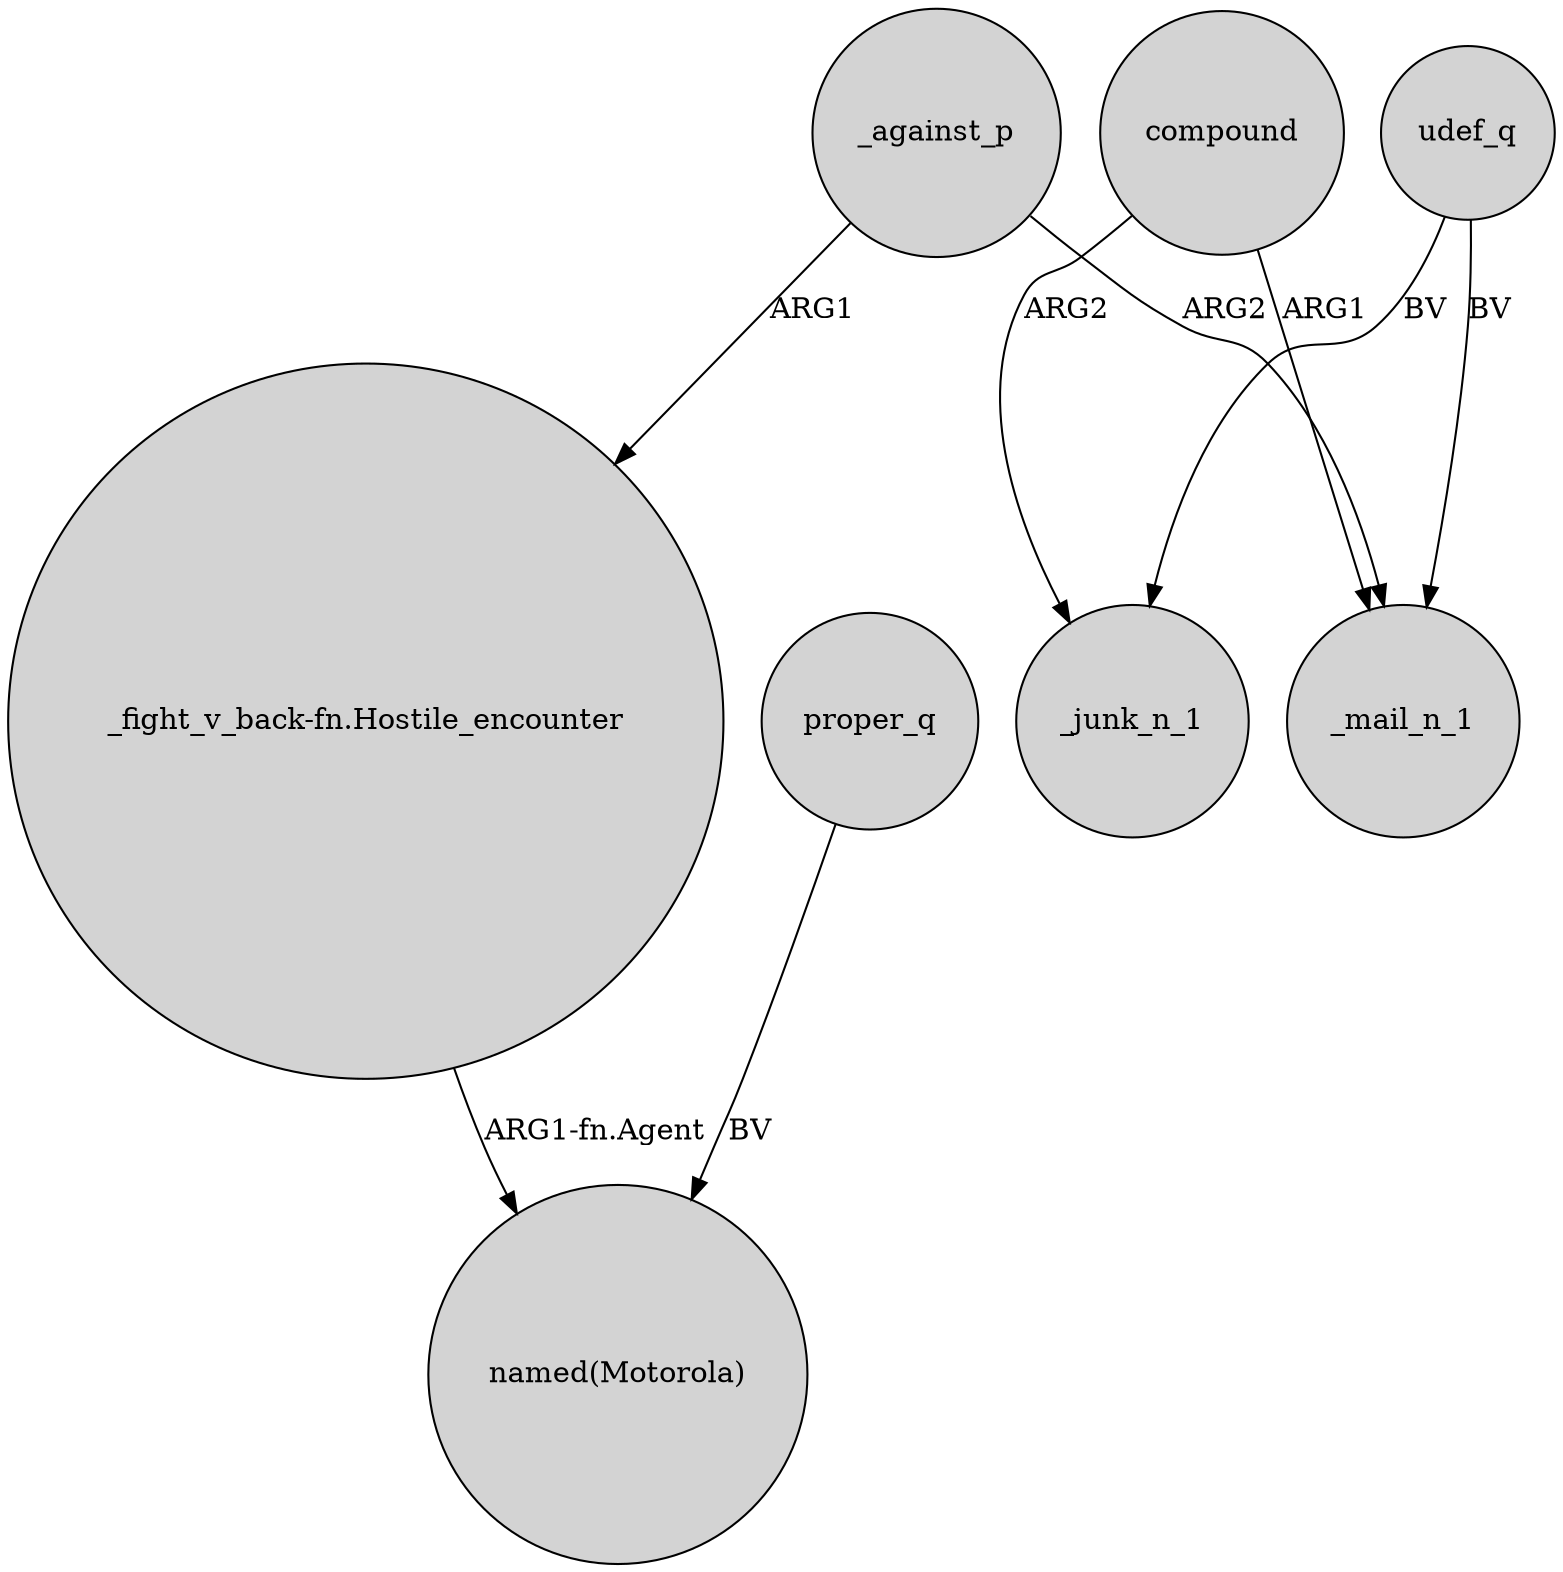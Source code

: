 digraph {
	node [shape=circle style=filled]
	compound -> _mail_n_1 [label=ARG1]
	_against_p -> _mail_n_1 [label=ARG2]
	udef_q -> _mail_n_1 [label=BV]
	compound -> _junk_n_1 [label=ARG2]
	proper_q -> "named(Motorola)" [label=BV]
	_against_p -> "_fight_v_back-fn.Hostile_encounter" [label=ARG1]
	udef_q -> _junk_n_1 [label=BV]
	"_fight_v_back-fn.Hostile_encounter" -> "named(Motorola)" [label="ARG1-fn.Agent"]
}

